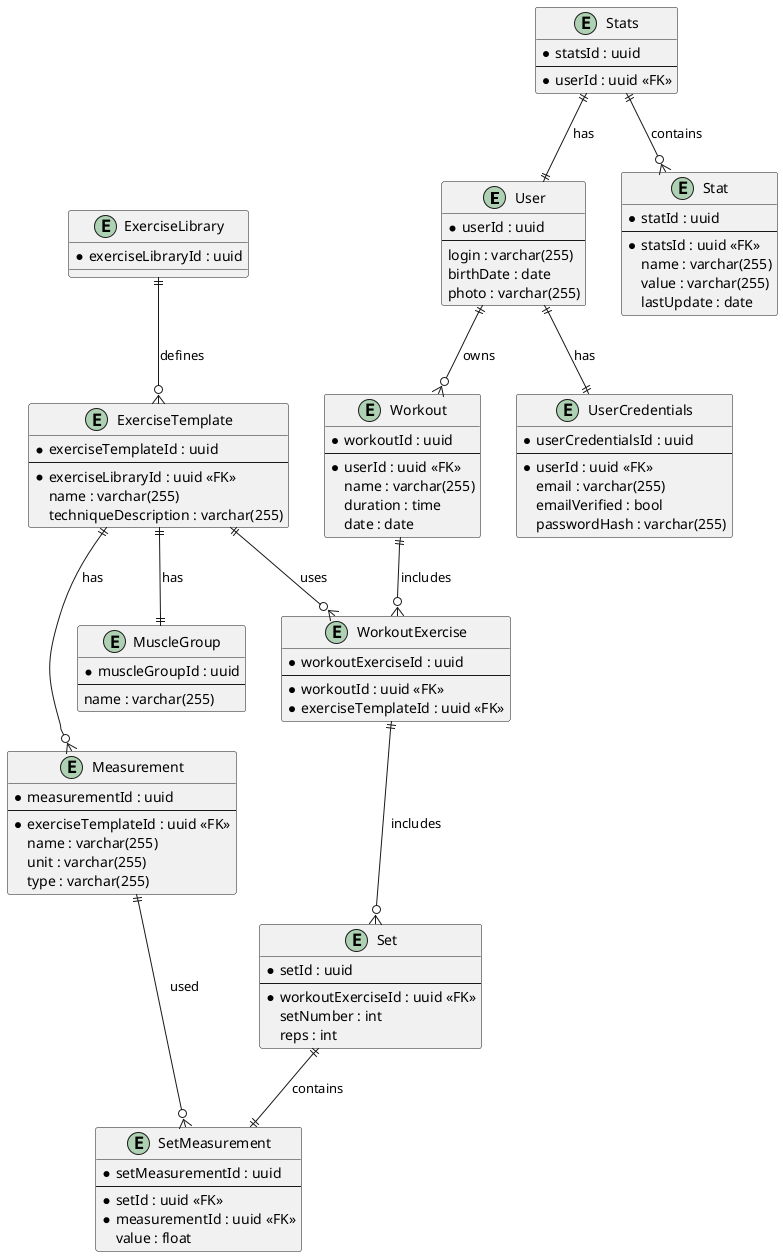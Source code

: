 @startuml

entity User {
* userId : uuid
--
login : varchar(255)
birthDate : date
photo : varchar(255)
}

entity UserCredentials {
* userCredentialsId : uuid
--
* userId : uuid <<FK>>
email : varchar(255)
emailVerified : bool
passwordHash : varchar(255)
}

entity Stats {
* statsId : uuid
--
* userId : uuid <<FK>>
}

entity Stat {
* statId : uuid
--
* statsId : uuid <<FK>>
name : varchar(255)
value : varchar(255)
lastUpdate : date
}




entity Workout {
* workoutId : uuid
--
* userId : uuid <<FK>>
name : varchar(255)
duration : time
date : date
}


entity ExerciseLibrary {
* exerciseLibraryId : uuid
}

entity ExerciseTemplate {
* exerciseTemplateId : uuid
--
* exerciseLibraryId : uuid <<FK>>
name : varchar(255)
techniqueDescription : varchar(255)
}

entity WorkoutExercise {
* workoutExerciseId : uuid
--
* workoutId : uuid <<FK>>
* exerciseTemplateId : uuid <<FK>>
}

entity Set {
* setId : uuid
--
* workoutExerciseId : uuid <<FK>>
setNumber : int
reps : int
}

entity SetMeasurement {
* setMeasurementId : uuid
--
* setId : uuid <<FK>>
* measurementId : uuid <<FK>>
value : float
}

entity Measurement {
* measurementId : uuid
--
* exerciseTemplateId : uuid <<FK>>
name : varchar(255)
unit : varchar(255)
type : varchar(255)
}

entity MuscleGroup {
* muscleGroupId : uuid
--
name : varchar(255)
}


User ||--|| UserCredentials : has
User ||--o{ Workout : owns

Stats ||--|| User : has
Stats ||--o{ Stat : contains

Workout ||--o{ WorkoutExercise : includes
WorkoutExercise ||--o{ Set : includes

ExerciseLibrary ||--o{ ExerciseTemplate : defines
ExerciseTemplate ||--o{ WorkoutExercise : uses
ExerciseTemplate ||--o{ Measurement : has
ExerciseTemplate ||--|| MuscleGroup : has

Set ||--|| SetMeasurement : contains
Measurement ||--o{ SetMeasurement : used



@enduml
